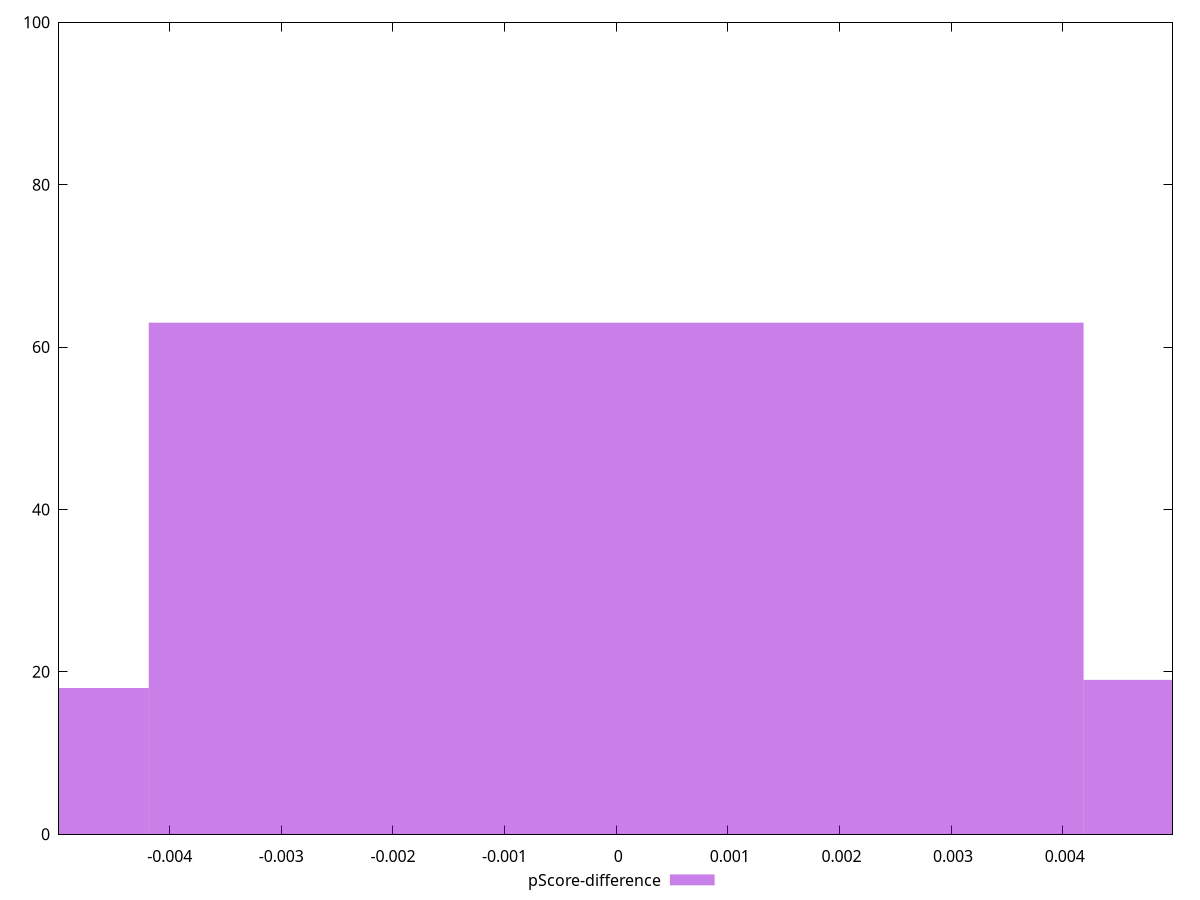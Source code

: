 reset

$pScoreDifference <<EOF
0 63
0.008375448334416738 19
-0.008375448334416738 18
EOF

set key outside below
set boxwidth 0.008375448334416738
set xrange [-0.004991886682165436:0.004984314850295712]
set yrange [0:100]
set trange [0:100]
set style fill transparent solid 0.5 noborder
set terminal svg size 640, 490 enhanced background rgb 'white'
set output "report_00018_2021-02-10T15-25-16.877Z/first-contentful-paint/samples/pages+cached+noadtech+nomedia+nocss/pScore-difference/histogram.svg"

plot $pScoreDifference title "pScore-difference" with boxes

reset
